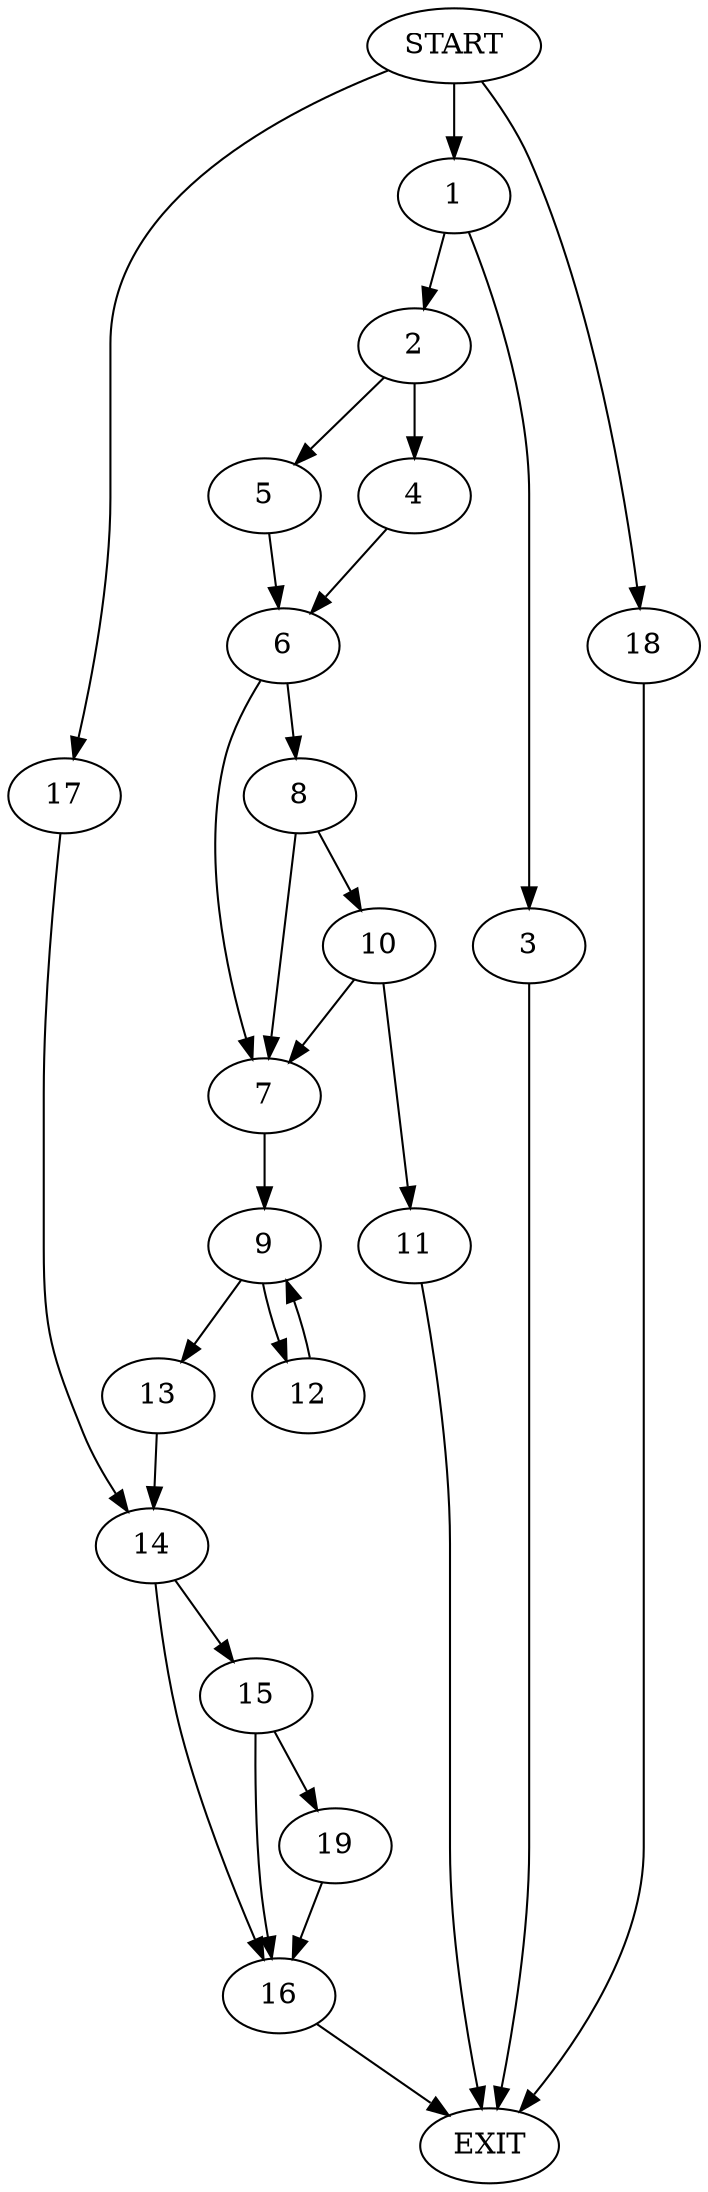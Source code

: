 digraph {
0 [label="START"]
20 [label="EXIT"]
0 -> 1
1 -> 2
1 -> 3
3 -> 20
2 -> 4
2 -> 5
4 -> 6
5 -> 6
6 -> 7
6 -> 8
7 -> 9
8 -> 7
8 -> 10
10 -> 7
10 -> 11
11 -> 20
9 -> 12
9 -> 13
13 -> 14
12 -> 9
14 -> 15
14 -> 16
0 -> 17
17 -> 14
0 -> 18
18 -> 20
15 -> 16
15 -> 19
16 -> 20
19 -> 16
}
